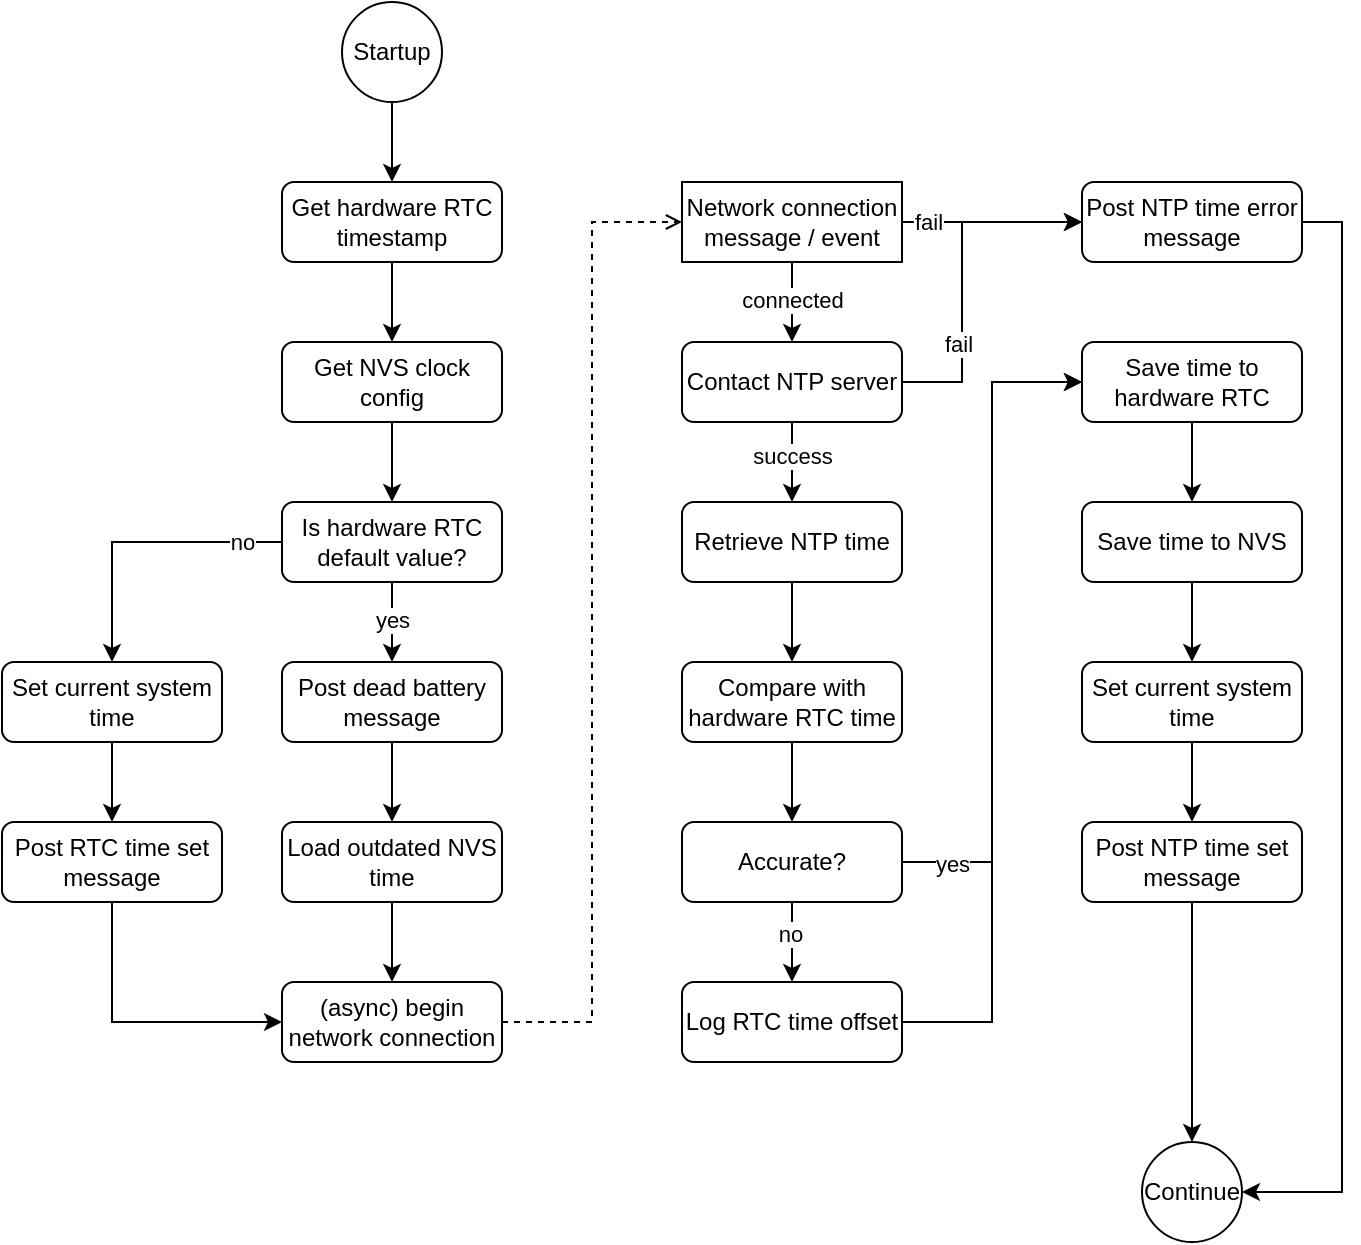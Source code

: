 <mxfile version="24.5.1" type="device">
  <diagram name="time_handling" id="cRcOqFO3kVRIxkm2v3G2">
    <mxGraphModel dx="2421" dy="1195" grid="1" gridSize="10" guides="1" tooltips="1" connect="1" arrows="1" fold="1" page="1" pageScale="1" pageWidth="850" pageHeight="1100" math="0" shadow="0">
      <root>
        <mxCell id="0" />
        <mxCell id="1" parent="0" />
        <mxCell id="Hf3Bv4ihjjajAhgBgWRs-8" style="edgeStyle=orthogonalEdgeStyle;rounded=0;orthogonalLoop=1;jettySize=auto;html=1;exitX=0.5;exitY=1;exitDx=0;exitDy=0;entryX=0.5;entryY=0;entryDx=0;entryDy=0;" edge="1" parent="1" source="Hf3Bv4ihjjajAhgBgWRs-1" target="Hf3Bv4ihjjajAhgBgWRs-2">
          <mxGeometry relative="1" as="geometry" />
        </mxCell>
        <mxCell id="Hf3Bv4ihjjajAhgBgWRs-1" value="Startup" style="ellipse;whiteSpace=wrap;html=1;aspect=fixed;" vertex="1" parent="1">
          <mxGeometry x="30" y="70" width="50" height="50" as="geometry" />
        </mxCell>
        <mxCell id="Hf3Bv4ihjjajAhgBgWRs-9" style="edgeStyle=orthogonalEdgeStyle;rounded=0;orthogonalLoop=1;jettySize=auto;html=1;exitX=0.5;exitY=1;exitDx=0;exitDy=0;entryX=0.5;entryY=0;entryDx=0;entryDy=0;" edge="1" parent="1" source="Hf3Bv4ihjjajAhgBgWRs-2" target="Hf3Bv4ihjjajAhgBgWRs-3">
          <mxGeometry relative="1" as="geometry" />
        </mxCell>
        <mxCell id="Hf3Bv4ihjjajAhgBgWRs-2" value="Get hardware RTC timestamp" style="rounded=1;whiteSpace=wrap;html=1;" vertex="1" parent="1">
          <mxGeometry y="160" width="110" height="40" as="geometry" />
        </mxCell>
        <mxCell id="Hf3Bv4ihjjajAhgBgWRs-10" style="edgeStyle=orthogonalEdgeStyle;rounded=0;orthogonalLoop=1;jettySize=auto;html=1;exitX=0.5;exitY=1;exitDx=0;exitDy=0;entryX=0.5;entryY=0;entryDx=0;entryDy=0;" edge="1" parent="1" source="Hf3Bv4ihjjajAhgBgWRs-3" target="Hf3Bv4ihjjajAhgBgWRs-4">
          <mxGeometry relative="1" as="geometry" />
        </mxCell>
        <mxCell id="Hf3Bv4ihjjajAhgBgWRs-3" value="Get NVS clock config" style="rounded=1;whiteSpace=wrap;html=1;" vertex="1" parent="1">
          <mxGeometry y="240" width="110" height="40" as="geometry" />
        </mxCell>
        <mxCell id="Hf3Bv4ihjjajAhgBgWRs-11" style="edgeStyle=orthogonalEdgeStyle;rounded=0;orthogonalLoop=1;jettySize=auto;html=1;entryX=0.5;entryY=0;entryDx=0;entryDy=0;exitX=0;exitY=0.5;exitDx=0;exitDy=0;" edge="1" parent="1" source="Hf3Bv4ihjjajAhgBgWRs-4" target="Hf3Bv4ihjjajAhgBgWRs-41">
          <mxGeometry relative="1" as="geometry">
            <mxPoint x="140" y="410" as="sourcePoint" />
            <Array as="points">
              <mxPoint x="-85" y="340" />
            </Array>
          </mxGeometry>
        </mxCell>
        <mxCell id="Hf3Bv4ihjjajAhgBgWRs-15" value="no" style="edgeLabel;html=1;align=center;verticalAlign=middle;resizable=0;points=[];" vertex="1" connectable="0" parent="Hf3Bv4ihjjajAhgBgWRs-11">
          <mxGeometry x="-0.875" y="1" relative="1" as="geometry">
            <mxPoint x="-11" y="-1" as="offset" />
          </mxGeometry>
        </mxCell>
        <mxCell id="Hf3Bv4ihjjajAhgBgWRs-12" style="edgeStyle=orthogonalEdgeStyle;rounded=0;orthogonalLoop=1;jettySize=auto;html=1;exitX=0.5;exitY=1;exitDx=0;exitDy=0;entryX=0.5;entryY=0;entryDx=0;entryDy=0;" edge="1" parent="1" source="Hf3Bv4ihjjajAhgBgWRs-4" target="Hf3Bv4ihjjajAhgBgWRs-5">
          <mxGeometry relative="1" as="geometry" />
        </mxCell>
        <mxCell id="Hf3Bv4ihjjajAhgBgWRs-16" value="yes" style="edgeLabel;html=1;align=center;verticalAlign=middle;resizable=0;points=[];" vertex="1" connectable="0" parent="Hf3Bv4ihjjajAhgBgWRs-12">
          <mxGeometry x="-0.05" relative="1" as="geometry">
            <mxPoint as="offset" />
          </mxGeometry>
        </mxCell>
        <mxCell id="Hf3Bv4ihjjajAhgBgWRs-4" value="Is hardware RTC default value?" style="rounded=1;whiteSpace=wrap;html=1;" vertex="1" parent="1">
          <mxGeometry y="320" width="110" height="40" as="geometry" />
        </mxCell>
        <mxCell id="Hf3Bv4ihjjajAhgBgWRs-58" style="edgeStyle=orthogonalEdgeStyle;rounded=0;orthogonalLoop=1;jettySize=auto;html=1;exitX=0.5;exitY=1;exitDx=0;exitDy=0;entryX=0.5;entryY=0;entryDx=0;entryDy=0;" edge="1" parent="1" source="Hf3Bv4ihjjajAhgBgWRs-5" target="Hf3Bv4ihjjajAhgBgWRs-57">
          <mxGeometry relative="1" as="geometry" />
        </mxCell>
        <mxCell id="Hf3Bv4ihjjajAhgBgWRs-5" value="Post dead battery message" style="rounded=1;whiteSpace=wrap;html=1;" vertex="1" parent="1">
          <mxGeometry y="400" width="110" height="40" as="geometry" />
        </mxCell>
        <mxCell id="Hf3Bv4ihjjajAhgBgWRs-18" style="edgeStyle=orthogonalEdgeStyle;rounded=0;orthogonalLoop=1;jettySize=auto;html=1;exitX=1;exitY=0.5;exitDx=0;exitDy=0;entryX=0;entryY=0.5;entryDx=0;entryDy=0;dashed=1;endArrow=open;endFill=0;" edge="1" parent="1" source="Hf3Bv4ihjjajAhgBgWRs-7" target="Hf3Bv4ihjjajAhgBgWRs-17">
          <mxGeometry relative="1" as="geometry" />
        </mxCell>
        <mxCell id="Hf3Bv4ihjjajAhgBgWRs-7" value="(async) begin network connection" style="rounded=1;whiteSpace=wrap;html=1;" vertex="1" parent="1">
          <mxGeometry y="560" width="110" height="40" as="geometry" />
        </mxCell>
        <mxCell id="Hf3Bv4ihjjajAhgBgWRs-23" style="edgeStyle=orthogonalEdgeStyle;rounded=0;orthogonalLoop=1;jettySize=auto;html=1;exitX=0.5;exitY=1;exitDx=0;exitDy=0;entryX=0.5;entryY=0;entryDx=0;entryDy=0;" edge="1" parent="1" source="Hf3Bv4ihjjajAhgBgWRs-17" target="Hf3Bv4ihjjajAhgBgWRs-19">
          <mxGeometry relative="1" as="geometry" />
        </mxCell>
        <mxCell id="Hf3Bv4ihjjajAhgBgWRs-24" value="connected" style="edgeLabel;html=1;align=center;verticalAlign=middle;resizable=0;points=[];" vertex="1" connectable="0" parent="Hf3Bv4ihjjajAhgBgWRs-23">
          <mxGeometry x="-0.05" relative="1" as="geometry">
            <mxPoint as="offset" />
          </mxGeometry>
        </mxCell>
        <mxCell id="Hf3Bv4ihjjajAhgBgWRs-51" style="edgeStyle=orthogonalEdgeStyle;rounded=0;orthogonalLoop=1;jettySize=auto;html=1;exitX=1;exitY=0.5;exitDx=0;exitDy=0;entryX=0;entryY=0.5;entryDx=0;entryDy=0;" edge="1" parent="1" source="Hf3Bv4ihjjajAhgBgWRs-17" target="Hf3Bv4ihjjajAhgBgWRs-49">
          <mxGeometry relative="1" as="geometry" />
        </mxCell>
        <mxCell id="Hf3Bv4ihjjajAhgBgWRs-54" value="fail" style="edgeLabel;html=1;align=center;verticalAlign=middle;resizable=0;points=[];" vertex="1" connectable="0" parent="Hf3Bv4ihjjajAhgBgWRs-51">
          <mxGeometry x="-0.711" relative="1" as="geometry">
            <mxPoint as="offset" />
          </mxGeometry>
        </mxCell>
        <mxCell id="Hf3Bv4ihjjajAhgBgWRs-17" value="Network connection message / event" style="rounded=0;whiteSpace=wrap;html=1;" vertex="1" parent="1">
          <mxGeometry x="200" y="160" width="110" height="40" as="geometry" />
        </mxCell>
        <mxCell id="Hf3Bv4ihjjajAhgBgWRs-26" style="edgeStyle=orthogonalEdgeStyle;rounded=0;orthogonalLoop=1;jettySize=auto;html=1;exitX=0.5;exitY=1;exitDx=0;exitDy=0;entryX=0.5;entryY=0;entryDx=0;entryDy=0;" edge="1" parent="1" source="Hf3Bv4ihjjajAhgBgWRs-19" target="Hf3Bv4ihjjajAhgBgWRs-21">
          <mxGeometry relative="1" as="geometry" />
        </mxCell>
        <mxCell id="Hf3Bv4ihjjajAhgBgWRs-27" value="success" style="edgeLabel;html=1;align=center;verticalAlign=middle;resizable=0;points=[];" vertex="1" connectable="0" parent="Hf3Bv4ihjjajAhgBgWRs-26">
          <mxGeometry x="-0.15" relative="1" as="geometry">
            <mxPoint as="offset" />
          </mxGeometry>
        </mxCell>
        <mxCell id="Hf3Bv4ihjjajAhgBgWRs-52" style="edgeStyle=orthogonalEdgeStyle;rounded=0;orthogonalLoop=1;jettySize=auto;html=1;exitX=1;exitY=0.5;exitDx=0;exitDy=0;entryX=0;entryY=0.5;entryDx=0;entryDy=0;" edge="1" parent="1" source="Hf3Bv4ihjjajAhgBgWRs-19" target="Hf3Bv4ihjjajAhgBgWRs-49">
          <mxGeometry relative="1" as="geometry">
            <Array as="points">
              <mxPoint x="340" y="260" />
              <mxPoint x="340" y="180" />
            </Array>
          </mxGeometry>
        </mxCell>
        <mxCell id="Hf3Bv4ihjjajAhgBgWRs-53" value="fail" style="edgeLabel;html=1;align=center;verticalAlign=middle;resizable=0;points=[];" vertex="1" connectable="0" parent="Hf3Bv4ihjjajAhgBgWRs-52">
          <mxGeometry x="-0.423" y="2" relative="1" as="geometry">
            <mxPoint as="offset" />
          </mxGeometry>
        </mxCell>
        <mxCell id="Hf3Bv4ihjjajAhgBgWRs-19" value="Contact NTP server" style="rounded=1;whiteSpace=wrap;html=1;" vertex="1" parent="1">
          <mxGeometry x="200" y="240" width="110" height="40" as="geometry" />
        </mxCell>
        <mxCell id="Hf3Bv4ihjjajAhgBgWRs-29" style="edgeStyle=orthogonalEdgeStyle;rounded=0;orthogonalLoop=1;jettySize=auto;html=1;exitX=0.5;exitY=1;exitDx=0;exitDy=0;entryX=0.5;entryY=0;entryDx=0;entryDy=0;" edge="1" parent="1" source="Hf3Bv4ihjjajAhgBgWRs-20" target="Hf3Bv4ihjjajAhgBgWRs-22">
          <mxGeometry relative="1" as="geometry" />
        </mxCell>
        <mxCell id="Hf3Bv4ihjjajAhgBgWRs-20" value="Compare with hardware RTC time" style="rounded=1;whiteSpace=wrap;html=1;" vertex="1" parent="1">
          <mxGeometry x="200" y="400" width="110" height="40" as="geometry" />
        </mxCell>
        <mxCell id="Hf3Bv4ihjjajAhgBgWRs-28" style="edgeStyle=orthogonalEdgeStyle;rounded=0;orthogonalLoop=1;jettySize=auto;html=1;exitX=0.5;exitY=1;exitDx=0;exitDy=0;entryX=0.5;entryY=0;entryDx=0;entryDy=0;" edge="1" parent="1" source="Hf3Bv4ihjjajAhgBgWRs-21" target="Hf3Bv4ihjjajAhgBgWRs-20">
          <mxGeometry relative="1" as="geometry" />
        </mxCell>
        <mxCell id="Hf3Bv4ihjjajAhgBgWRs-21" value="Retrieve NTP time" style="rounded=1;whiteSpace=wrap;html=1;" vertex="1" parent="1">
          <mxGeometry x="200" y="320" width="110" height="40" as="geometry" />
        </mxCell>
        <mxCell id="Hf3Bv4ihjjajAhgBgWRs-33" style="edgeStyle=orthogonalEdgeStyle;rounded=0;orthogonalLoop=1;jettySize=auto;html=1;exitX=0.5;exitY=1;exitDx=0;exitDy=0;entryX=0.5;entryY=0;entryDx=0;entryDy=0;" edge="1" parent="1" source="Hf3Bv4ihjjajAhgBgWRs-22" target="Hf3Bv4ihjjajAhgBgWRs-32">
          <mxGeometry relative="1" as="geometry" />
        </mxCell>
        <mxCell id="Hf3Bv4ihjjajAhgBgWRs-34" value="no" style="edgeLabel;html=1;align=center;verticalAlign=middle;resizable=0;points=[];" vertex="1" connectable="0" parent="Hf3Bv4ihjjajAhgBgWRs-33">
          <mxGeometry x="-0.2" y="-1" relative="1" as="geometry">
            <mxPoint as="offset" />
          </mxGeometry>
        </mxCell>
        <mxCell id="Hf3Bv4ihjjajAhgBgWRs-35" style="edgeStyle=orthogonalEdgeStyle;rounded=0;orthogonalLoop=1;jettySize=auto;html=1;exitX=1;exitY=0.5;exitDx=0;exitDy=0;entryX=0;entryY=0.5;entryDx=0;entryDy=0;" edge="1" parent="1" source="Hf3Bv4ihjjajAhgBgWRs-22" target="Hf3Bv4ihjjajAhgBgWRs-30">
          <mxGeometry relative="1" as="geometry" />
        </mxCell>
        <mxCell id="Hf3Bv4ihjjajAhgBgWRs-36" value="yes" style="edgeLabel;html=1;align=center;verticalAlign=middle;resizable=0;points=[];" vertex="1" connectable="0" parent="Hf3Bv4ihjjajAhgBgWRs-35">
          <mxGeometry x="-0.849" y="-1" relative="1" as="geometry">
            <mxPoint as="offset" />
          </mxGeometry>
        </mxCell>
        <mxCell id="Hf3Bv4ihjjajAhgBgWRs-22" value="Accurate?" style="rounded=1;whiteSpace=wrap;html=1;" vertex="1" parent="1">
          <mxGeometry x="200" y="480" width="110" height="40" as="geometry" />
        </mxCell>
        <mxCell id="Hf3Bv4ihjjajAhgBgWRs-25" value="Continue" style="ellipse;whiteSpace=wrap;html=1;aspect=fixed;" vertex="1" parent="1">
          <mxGeometry x="430" y="640" width="50" height="50" as="geometry" />
        </mxCell>
        <mxCell id="Hf3Bv4ihjjajAhgBgWRs-38" style="edgeStyle=orthogonalEdgeStyle;rounded=0;orthogonalLoop=1;jettySize=auto;html=1;exitX=0.5;exitY=1;exitDx=0;exitDy=0;entryX=0.5;entryY=0;entryDx=0;entryDy=0;" edge="1" parent="1" source="Hf3Bv4ihjjajAhgBgWRs-30" target="Hf3Bv4ihjjajAhgBgWRs-31">
          <mxGeometry relative="1" as="geometry" />
        </mxCell>
        <mxCell id="Hf3Bv4ihjjajAhgBgWRs-30" value="Save time to hardware RTC" style="rounded=1;whiteSpace=wrap;html=1;" vertex="1" parent="1">
          <mxGeometry x="400" y="240" width="110" height="40" as="geometry" />
        </mxCell>
        <mxCell id="Hf3Bv4ihjjajAhgBgWRs-47" style="edgeStyle=orthogonalEdgeStyle;rounded=0;orthogonalLoop=1;jettySize=auto;html=1;exitX=0.5;exitY=1;exitDx=0;exitDy=0;entryX=0.5;entryY=0;entryDx=0;entryDy=0;" edge="1" parent="1" source="Hf3Bv4ihjjajAhgBgWRs-31" target="Hf3Bv4ihjjajAhgBgWRs-45">
          <mxGeometry relative="1" as="geometry" />
        </mxCell>
        <mxCell id="Hf3Bv4ihjjajAhgBgWRs-31" value="Save time to NVS" style="rounded=1;whiteSpace=wrap;html=1;" vertex="1" parent="1">
          <mxGeometry x="400" y="320" width="110" height="40" as="geometry" />
        </mxCell>
        <mxCell id="Hf3Bv4ihjjajAhgBgWRs-37" style="edgeStyle=orthogonalEdgeStyle;rounded=0;orthogonalLoop=1;jettySize=auto;html=1;exitX=1;exitY=0.5;exitDx=0;exitDy=0;entryX=0;entryY=0.5;entryDx=0;entryDy=0;" edge="1" parent="1" source="Hf3Bv4ihjjajAhgBgWRs-32" target="Hf3Bv4ihjjajAhgBgWRs-30">
          <mxGeometry relative="1" as="geometry" />
        </mxCell>
        <mxCell id="Hf3Bv4ihjjajAhgBgWRs-32" value="Log RTC time offset" style="rounded=1;whiteSpace=wrap;html=1;" vertex="1" parent="1">
          <mxGeometry x="200" y="560" width="110" height="40" as="geometry" />
        </mxCell>
        <mxCell id="Hf3Bv4ihjjajAhgBgWRs-43" style="edgeStyle=orthogonalEdgeStyle;rounded=0;orthogonalLoop=1;jettySize=auto;html=1;exitX=0.5;exitY=1;exitDx=0;exitDy=0;entryX=0.5;entryY=0;entryDx=0;entryDy=0;" edge="1" parent="1" source="Hf3Bv4ihjjajAhgBgWRs-41" target="Hf3Bv4ihjjajAhgBgWRs-42">
          <mxGeometry relative="1" as="geometry" />
        </mxCell>
        <mxCell id="Hf3Bv4ihjjajAhgBgWRs-41" value="Set current system time" style="rounded=1;whiteSpace=wrap;html=1;" vertex="1" parent="1">
          <mxGeometry x="-140" y="400" width="110" height="40" as="geometry" />
        </mxCell>
        <mxCell id="Hf3Bv4ihjjajAhgBgWRs-44" style="edgeStyle=orthogonalEdgeStyle;rounded=0;orthogonalLoop=1;jettySize=auto;html=1;exitX=0.5;exitY=1;exitDx=0;exitDy=0;entryX=0;entryY=0.5;entryDx=0;entryDy=0;" edge="1" parent="1" source="Hf3Bv4ihjjajAhgBgWRs-42" target="Hf3Bv4ihjjajAhgBgWRs-7">
          <mxGeometry relative="1" as="geometry" />
        </mxCell>
        <mxCell id="Hf3Bv4ihjjajAhgBgWRs-42" value="Post RTC time set message" style="rounded=1;whiteSpace=wrap;html=1;" vertex="1" parent="1">
          <mxGeometry x="-140" y="480" width="110" height="40" as="geometry" />
        </mxCell>
        <mxCell id="Hf3Bv4ihjjajAhgBgWRs-48" style="edgeStyle=orthogonalEdgeStyle;rounded=0;orthogonalLoop=1;jettySize=auto;html=1;exitX=0.5;exitY=1;exitDx=0;exitDy=0;entryX=0.5;entryY=0;entryDx=0;entryDy=0;" edge="1" parent="1" source="Hf3Bv4ihjjajAhgBgWRs-45" target="Hf3Bv4ihjjajAhgBgWRs-46">
          <mxGeometry relative="1" as="geometry" />
        </mxCell>
        <mxCell id="Hf3Bv4ihjjajAhgBgWRs-45" value="Set current system time" style="rounded=1;whiteSpace=wrap;html=1;" vertex="1" parent="1">
          <mxGeometry x="400" y="400" width="110" height="40" as="geometry" />
        </mxCell>
        <mxCell id="Hf3Bv4ihjjajAhgBgWRs-55" style="edgeStyle=orthogonalEdgeStyle;rounded=0;orthogonalLoop=1;jettySize=auto;html=1;exitX=0.5;exitY=1;exitDx=0;exitDy=0;entryX=0.5;entryY=0;entryDx=0;entryDy=0;" edge="1" parent="1" source="Hf3Bv4ihjjajAhgBgWRs-46" target="Hf3Bv4ihjjajAhgBgWRs-25">
          <mxGeometry relative="1" as="geometry" />
        </mxCell>
        <mxCell id="Hf3Bv4ihjjajAhgBgWRs-46" value="Post NTP time set message" style="rounded=1;whiteSpace=wrap;html=1;" vertex="1" parent="1">
          <mxGeometry x="400" y="480" width="110" height="40" as="geometry" />
        </mxCell>
        <mxCell id="Hf3Bv4ihjjajAhgBgWRs-56" style="edgeStyle=orthogonalEdgeStyle;rounded=0;orthogonalLoop=1;jettySize=auto;html=1;exitX=1;exitY=0.5;exitDx=0;exitDy=0;entryX=1;entryY=0.5;entryDx=0;entryDy=0;" edge="1" parent="1" source="Hf3Bv4ihjjajAhgBgWRs-49" target="Hf3Bv4ihjjajAhgBgWRs-25">
          <mxGeometry relative="1" as="geometry" />
        </mxCell>
        <mxCell id="Hf3Bv4ihjjajAhgBgWRs-49" value="Post NTP time error message" style="rounded=1;whiteSpace=wrap;html=1;" vertex="1" parent="1">
          <mxGeometry x="400" y="160" width="110" height="40" as="geometry" />
        </mxCell>
        <mxCell id="Hf3Bv4ihjjajAhgBgWRs-59" style="edgeStyle=orthogonalEdgeStyle;rounded=0;orthogonalLoop=1;jettySize=auto;html=1;exitX=0.5;exitY=1;exitDx=0;exitDy=0;entryX=0.5;entryY=0;entryDx=0;entryDy=0;" edge="1" parent="1" source="Hf3Bv4ihjjajAhgBgWRs-57" target="Hf3Bv4ihjjajAhgBgWRs-7">
          <mxGeometry relative="1" as="geometry" />
        </mxCell>
        <mxCell id="Hf3Bv4ihjjajAhgBgWRs-57" value="Load outdated NVS time" style="rounded=1;whiteSpace=wrap;html=1;" vertex="1" parent="1">
          <mxGeometry y="480" width="110" height="40" as="geometry" />
        </mxCell>
      </root>
    </mxGraphModel>
  </diagram>
</mxfile>
